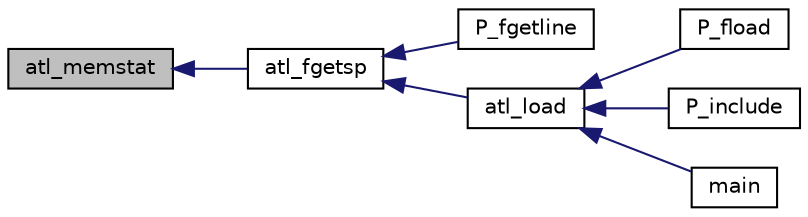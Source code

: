digraph "atl_memstat"
{
  edge [fontname="Helvetica",fontsize="10",labelfontname="Helvetica",labelfontsize="10"];
  node [fontname="Helvetica",fontsize="10",shape=record];
  rankdir="LR";
  Node201 [label="atl_memstat",height=0.2,width=0.4,color="black", fillcolor="grey75", style="filled", fontcolor="black"];
  Node201 -> Node202 [dir="back",color="midnightblue",fontsize="10",style="solid",fontname="Helvetica"];
  Node202 [label="atl_fgetsp",height=0.2,width=0.4,color="black", fillcolor="white", style="filled",URL="$FreeRTOS_2atlast_8c.html#a8b7b0b21fe17b4cf37b7a492d90c99e6"];
  Node202 -> Node203 [dir="back",color="midnightblue",fontsize="10",style="solid",fontname="Helvetica"];
  Node203 [label="P_fgetline",height=0.2,width=0.4,color="black", fillcolor="white", style="filled",URL="$atlast_8c.html#a9a37c9f1cb82789145ccaa447dc60e87"];
  Node202 -> Node204 [dir="back",color="midnightblue",fontsize="10",style="solid",fontname="Helvetica"];
  Node204 [label="atl_load",height=0.2,width=0.4,color="black", fillcolor="white", style="filled",URL="$atlast_8c.html#a0cc24398ed9212cff1741d83addaf73b"];
  Node204 -> Node205 [dir="back",color="midnightblue",fontsize="10",style="solid",fontname="Helvetica"];
  Node205 [label="P_fload",height=0.2,width=0.4,color="black", fillcolor="white", style="filled",URL="$atlast_8c.html#a8bad61f67a82bf9b494db4b8eb8ff2f0"];
  Node204 -> Node206 [dir="back",color="midnightblue",fontsize="10",style="solid",fontname="Helvetica"];
  Node206 [label="P_include",height=0.2,width=0.4,color="black", fillcolor="white", style="filled",URL="$atlast_8c.html#a595c06952c327286a3f794ba5de6cae2"];
  Node204 -> Node207 [dir="back",color="midnightblue",fontsize="10",style="solid",fontname="Helvetica"];
  Node207 [label="main",height=0.2,width=0.4,color="black", fillcolor="white", style="filled",URL="$atlmain_8c.html#a0ddf1224851353fc92bfbff6f499fa97"];
}
